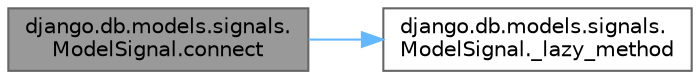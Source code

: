 digraph "django.db.models.signals.ModelSignal.connect"
{
 // LATEX_PDF_SIZE
  bgcolor="transparent";
  edge [fontname=Helvetica,fontsize=10,labelfontname=Helvetica,labelfontsize=10];
  node [fontname=Helvetica,fontsize=10,shape=box,height=0.2,width=0.4];
  rankdir="LR";
  Node1 [id="Node000001",label="django.db.models.signals.\lModelSignal.connect",height=0.2,width=0.4,color="gray40", fillcolor="grey60", style="filled", fontcolor="black",tooltip=" "];
  Node1 -> Node2 [id="edge1_Node000001_Node000002",color="steelblue1",style="solid",tooltip=" "];
  Node2 [id="Node000002",label="django.db.models.signals.\lModelSignal._lazy_method",height=0.2,width=0.4,color="grey40", fillcolor="white", style="filled",URL="$classdjango_1_1db_1_1models_1_1signals_1_1_model_signal.html#a056baf4c0ad79e5bb67e8b3c53ce1fc8",tooltip=" "];
}

